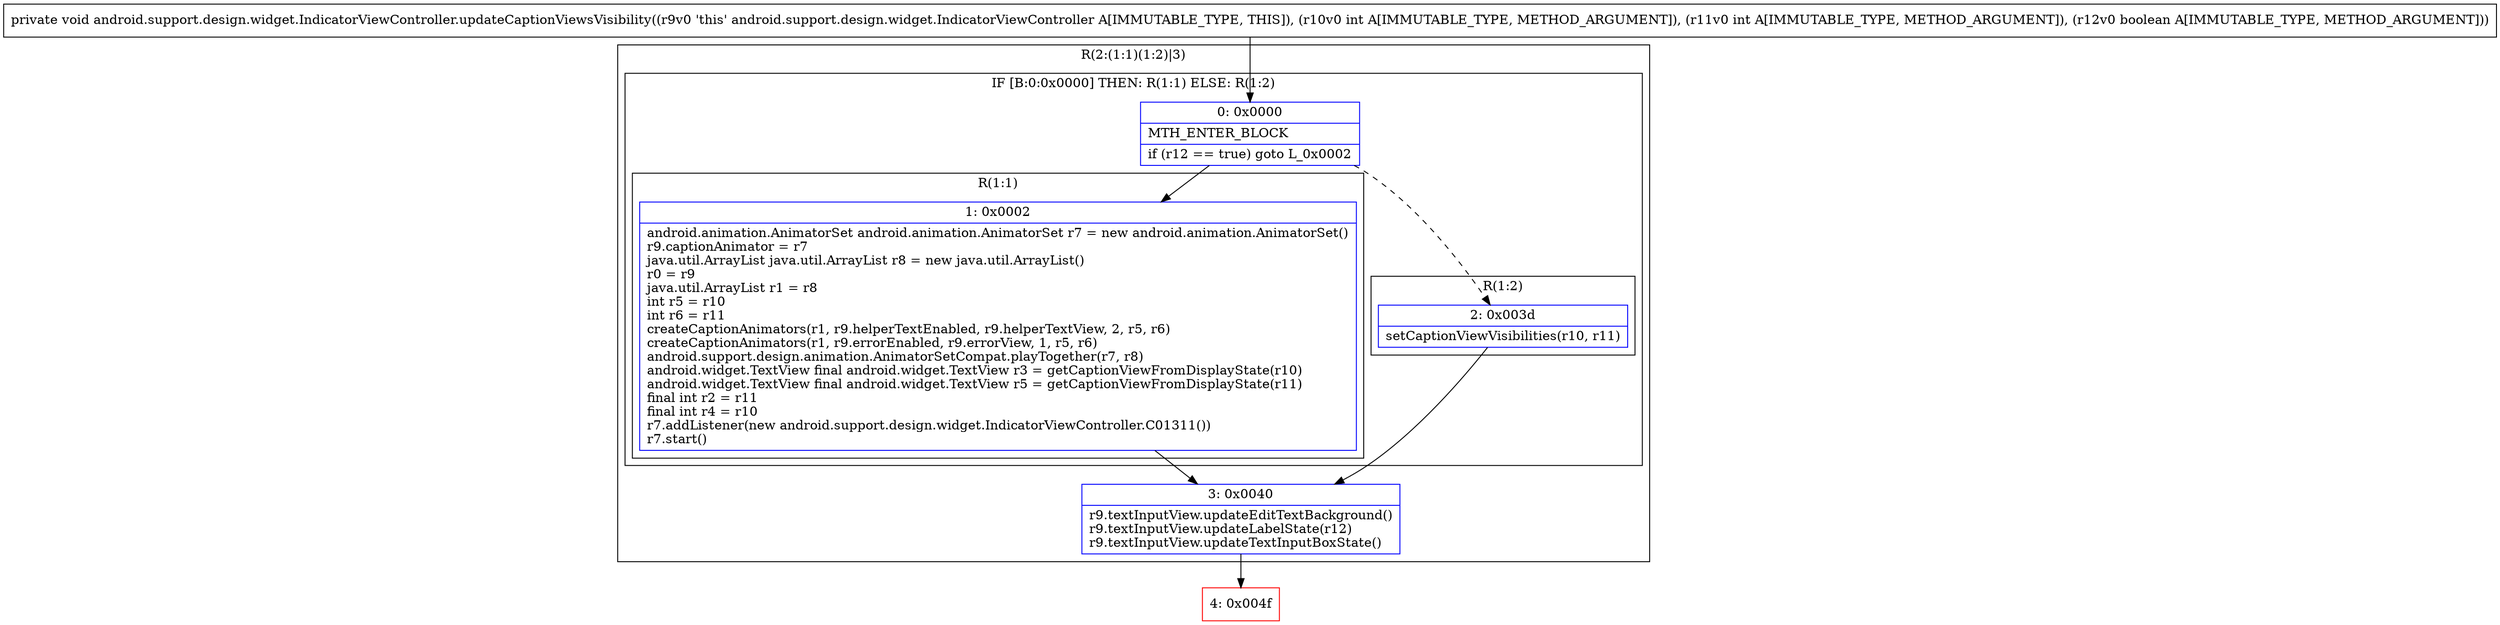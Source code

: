 digraph "CFG forandroid.support.design.widget.IndicatorViewController.updateCaptionViewsVisibility(IIZ)V" {
subgraph cluster_Region_1269531066 {
label = "R(2:(1:1)(1:2)|3)";
node [shape=record,color=blue];
subgraph cluster_IfRegion_286633200 {
label = "IF [B:0:0x0000] THEN: R(1:1) ELSE: R(1:2)";
node [shape=record,color=blue];
Node_0 [shape=record,label="{0\:\ 0x0000|MTH_ENTER_BLOCK\l|if (r12 == true) goto L_0x0002\l}"];
subgraph cluster_Region_783239635 {
label = "R(1:1)";
node [shape=record,color=blue];
Node_1 [shape=record,label="{1\:\ 0x0002|android.animation.AnimatorSet android.animation.AnimatorSet r7 = new android.animation.AnimatorSet()\lr9.captionAnimator = r7\ljava.util.ArrayList java.util.ArrayList r8 = new java.util.ArrayList()\lr0 = r9\ljava.util.ArrayList r1 = r8\lint r5 = r10\lint r6 = r11\lcreateCaptionAnimators(r1, r9.helperTextEnabled, r9.helperTextView, 2, r5, r6)\lcreateCaptionAnimators(r1, r9.errorEnabled, r9.errorView, 1, r5, r6)\landroid.support.design.animation.AnimatorSetCompat.playTogether(r7, r8)\landroid.widget.TextView final android.widget.TextView r3 = getCaptionViewFromDisplayState(r10)\landroid.widget.TextView final android.widget.TextView r5 = getCaptionViewFromDisplayState(r11)\lfinal int r2 = r11\lfinal int r4 = r10\lr7.addListener(new android.support.design.widget.IndicatorViewController.C01311())\lr7.start()\l}"];
}
subgraph cluster_Region_1235674100 {
label = "R(1:2)";
node [shape=record,color=blue];
Node_2 [shape=record,label="{2\:\ 0x003d|setCaptionViewVisibilities(r10, r11)\l}"];
}
}
Node_3 [shape=record,label="{3\:\ 0x0040|r9.textInputView.updateEditTextBackground()\lr9.textInputView.updateLabelState(r12)\lr9.textInputView.updateTextInputBoxState()\l}"];
}
Node_4 [shape=record,color=red,label="{4\:\ 0x004f}"];
MethodNode[shape=record,label="{private void android.support.design.widget.IndicatorViewController.updateCaptionViewsVisibility((r9v0 'this' android.support.design.widget.IndicatorViewController A[IMMUTABLE_TYPE, THIS]), (r10v0 int A[IMMUTABLE_TYPE, METHOD_ARGUMENT]), (r11v0 int A[IMMUTABLE_TYPE, METHOD_ARGUMENT]), (r12v0 boolean A[IMMUTABLE_TYPE, METHOD_ARGUMENT])) }"];
MethodNode -> Node_0;
Node_0 -> Node_1;
Node_0 -> Node_2[style=dashed];
Node_1 -> Node_3;
Node_2 -> Node_3;
Node_3 -> Node_4;
}


